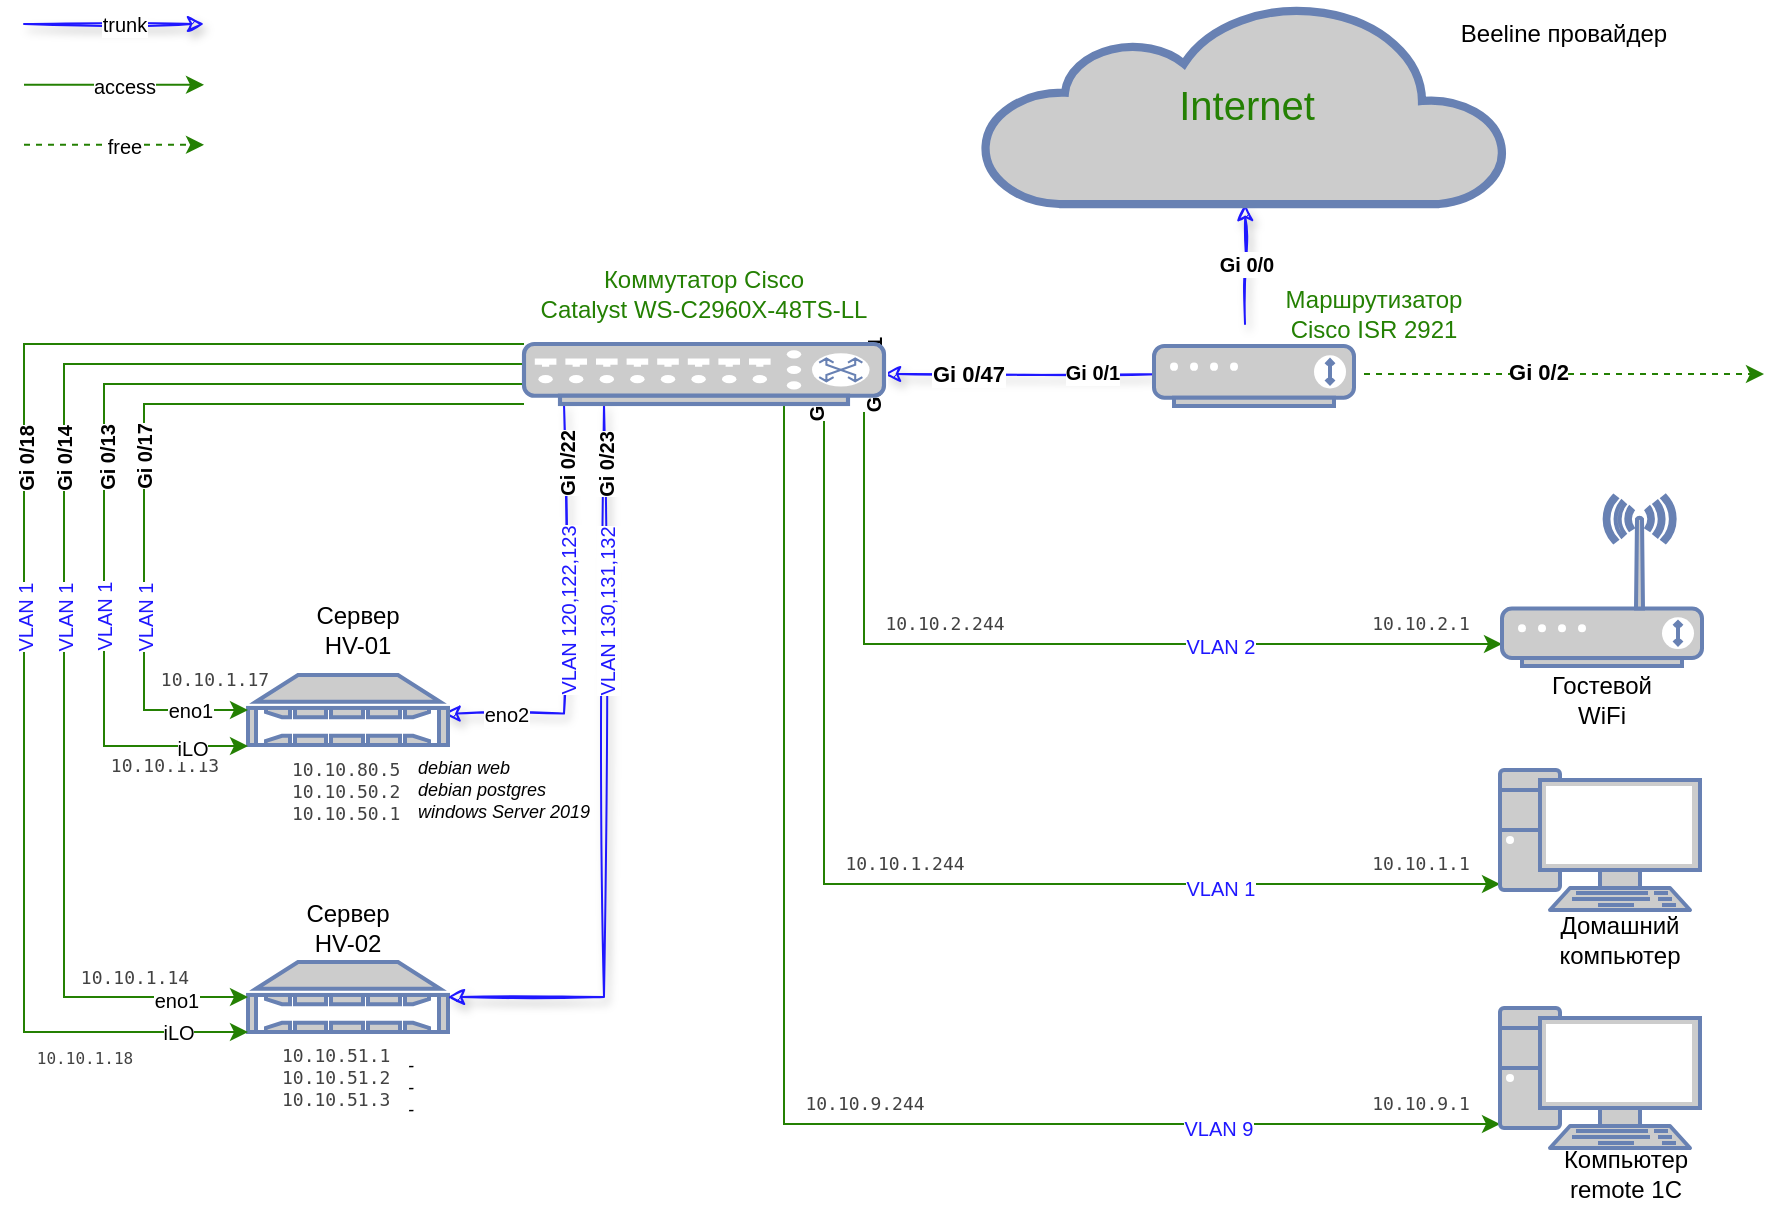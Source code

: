 <mxfile version="15.9.6" type="github">
  <diagram id="gq0o6sC7ZTq9t6Uskoy_" name="Page-1">
    <mxGraphModel dx="1372" dy="1622" grid="1" gridSize="10" guides="1" tooltips="1" connect="1" arrows="1" fold="1" page="1" pageScale="1" pageWidth="1169" pageHeight="827" math="0" shadow="0">
      <root>
        <mxCell id="0" />
        <mxCell id="1" parent="0" />
        <mxCell id="Fs0EK0N3hpx1ZLhl30mS-85" style="edgeStyle=orthogonalEdgeStyle;rounded=0;sketch=1;orthogonalLoop=1;jettySize=auto;html=1;entryX=0.5;entryY=1;entryDx=0;entryDy=0;entryPerimeter=0;shadow=1;fontSize=8;strokeColor=#1F17FF;" parent="1" target="Fs0EK0N3hpx1ZLhl30mS-2" edge="1">
          <mxGeometry relative="1" as="geometry">
            <mxPoint x="693.5" y="-650" as="sourcePoint" />
          </mxGeometry>
        </mxCell>
        <mxCell id="Fs0EK0N3hpx1ZLhl30mS-90" style="edgeStyle=orthogonalEdgeStyle;rounded=0;sketch=1;orthogonalLoop=1;jettySize=auto;html=1;shadow=1;fontSize=9;strokeColor=#1F17FF;" parent="1" edge="1">
          <mxGeometry relative="1" as="geometry">
            <mxPoint x="513" y="-625" as="targetPoint" />
            <Array as="points">
              <mxPoint x="513" y="-625" />
            </Array>
            <mxPoint x="653" y="-625" as="sourcePoint" />
          </mxGeometry>
        </mxCell>
        <mxCell id="Ksyjp-mYdHW2e5LQSYx_-4" value="Gi 0/47" style="edgeLabel;html=1;align=center;verticalAlign=middle;resizable=0;points=[];fontStyle=1" parent="Fs0EK0N3hpx1ZLhl30mS-90" vertex="1" connectable="0">
          <mxGeometry x="0.678" y="3" relative="1" as="geometry">
            <mxPoint x="19" y="-3" as="offset" />
          </mxGeometry>
        </mxCell>
        <mxCell id="Ksyjp-mYdHW2e5LQSYx_-3" style="edgeStyle=orthogonalEdgeStyle;rounded=0;orthogonalLoop=1;jettySize=auto;html=1;dashed=1;strokeColor=#248003;" parent="1" edge="1">
          <mxGeometry relative="1" as="geometry">
            <mxPoint x="953" y="-625" as="targetPoint" />
            <mxPoint x="753" y="-625" as="sourcePoint" />
          </mxGeometry>
        </mxCell>
        <mxCell id="Ksyjp-mYdHW2e5LQSYx_-5" value="Gi 0/2" style="edgeLabel;html=1;align=center;verticalAlign=middle;resizable=0;points=[];fontStyle=1" parent="Ksyjp-mYdHW2e5LQSYx_-3" vertex="1" connectable="0">
          <mxGeometry x="-0.825" y="-2" relative="1" as="geometry">
            <mxPoint x="69" y="-3" as="offset" />
          </mxGeometry>
        </mxCell>
        <mxCell id="Fs0EK0N3hpx1ZLhl30mS-2" value="&lt;font style=&quot;font-size: 20px&quot; color=&quot;#248003&quot;&gt;Internet&lt;/font&gt;" style="html=1;outlineConnect=0;fillColor=#CCCCCC;strokeColor=#6881B3;gradientColor=none;gradientDirection=north;strokeWidth=2;shape=mxgraph.networks.cloud;fontColor=#ffffff;" parent="1" vertex="1">
          <mxGeometry x="563" y="-810" width="261" height="100" as="geometry" />
        </mxCell>
        <mxCell id="Fs0EK0N3hpx1ZLhl30mS-16" style="edgeStyle=orthogonalEdgeStyle;rounded=0;orthogonalLoop=1;jettySize=auto;html=1;strokeColor=#248003;" parent="1" source="Ksyjp-mYdHW2e5LQSYx_-2" target="Fs0EK0N3hpx1ZLhl30mS-12" edge="1">
          <mxGeometry relative="1" as="geometry">
            <mxPoint x="758" y="-460" as="targetPoint" />
            <Array as="points">
              <mxPoint x="503" y="-490" />
            </Array>
            <mxPoint x="793" y="-570" as="sourcePoint" />
          </mxGeometry>
        </mxCell>
        <mxCell id="Fs0EK0N3hpx1ZLhl30mS-45" value="&lt;font style=&quot;font-size: 10px&quot;&gt;Gi 0/0&lt;/font&gt;" style="edgeLabel;html=1;align=center;verticalAlign=middle;resizable=0;points=[];fontStyle=1;horizontal=0;" parent="Fs0EK0N3hpx1ZLhl30mS-16" vertex="1" connectable="0">
          <mxGeometry x="-0.143" y="-2" relative="1" as="geometry">
            <mxPoint x="-64" y="-131" as="offset" />
          </mxGeometry>
        </mxCell>
        <mxCell id="Ksyjp-mYdHW2e5LQSYx_-37" value="VLAN 2" style="edgeLabel;html=1;align=center;verticalAlign=middle;resizable=0;points=[];fontSize=10;fontColor=#1F17FF;" parent="Fs0EK0N3hpx1ZLhl30mS-16" vertex="1" connectable="0">
          <mxGeometry x="0.318" y="-1" relative="1" as="geometry">
            <mxPoint x="8" as="offset" />
          </mxGeometry>
        </mxCell>
        <mxCell id="Fs0EK0N3hpx1ZLhl30mS-17" style="edgeStyle=orthogonalEdgeStyle;rounded=0;orthogonalLoop=1;jettySize=auto;html=1;strokeColor=#248003;" parent="1" source="Ksyjp-mYdHW2e5LQSYx_-2" target="Fs0EK0N3hpx1ZLhl30mS-10" edge="1">
          <mxGeometry relative="1" as="geometry">
            <mxPoint x="758" y="-320" as="targetPoint" />
            <Array as="points">
              <mxPoint x="483" y="-370" />
            </Array>
            <mxPoint x="793" y="-550" as="sourcePoint" />
          </mxGeometry>
        </mxCell>
        <mxCell id="Fs0EK0N3hpx1ZLhl30mS-46" value="&lt;font style=&quot;font-size: 10px&quot;&gt;Gi 0/1&lt;/font&gt;" style="edgeLabel;html=1;align=center;verticalAlign=middle;resizable=0;points=[];fontStyle=1;horizontal=0;" parent="Fs0EK0N3hpx1ZLhl30mS-17" vertex="1" connectable="0">
          <mxGeometry x="0.001" y="2" relative="1" as="geometry">
            <mxPoint x="-25" y="-257" as="offset" />
          </mxGeometry>
        </mxCell>
        <mxCell id="Ksyjp-mYdHW2e5LQSYx_-38" value="VLAN 1" style="edgeLabel;html=1;align=center;verticalAlign=middle;resizable=0;points=[];fontSize=10;fontColor=#1F17FF;" parent="Fs0EK0N3hpx1ZLhl30mS-17" vertex="1" connectable="0">
          <mxGeometry x="0.456" y="-2" relative="1" as="geometry">
            <mxPoint x="17" as="offset" />
          </mxGeometry>
        </mxCell>
        <mxCell id="Fs0EK0N3hpx1ZLhl30mS-20" style="edgeStyle=orthogonalEdgeStyle;rounded=0;orthogonalLoop=1;jettySize=auto;html=1;strokeColor=#248003;" parent="1" source="Ksyjp-mYdHW2e5LQSYx_-2" target="Fs0EK0N3hpx1ZLhl30mS-11" edge="1">
          <mxGeometry relative="1" as="geometry">
            <mxPoint x="758" y="-200" as="targetPoint" />
            <Array as="points">
              <mxPoint x="463" y="-250" />
            </Array>
            <mxPoint x="793" y="-530" as="sourcePoint" />
          </mxGeometry>
        </mxCell>
        <mxCell id="Fs0EK0N3hpx1ZLhl30mS-48" value="&lt;font style=&quot;font-size: 10px&quot;&gt;Gi 0/2&lt;/font&gt;" style="edgeLabel;html=1;align=center;verticalAlign=middle;resizable=0;points=[];fontStyle=1;horizontal=0;" parent="Fs0EK0N3hpx1ZLhl30mS-20" vertex="1" connectable="0">
          <mxGeometry x="0.082" y="1" relative="1" as="geometry">
            <mxPoint x="-13" y="-363" as="offset" />
          </mxGeometry>
        </mxCell>
        <mxCell id="Ksyjp-mYdHW2e5LQSYx_-39" value="VLAN 9" style="edgeLabel;html=1;align=center;verticalAlign=middle;resizable=0;points=[];fontSize=10;fontColor=#1F17FF;" parent="Fs0EK0N3hpx1ZLhl30mS-20" vertex="1" connectable="0">
          <mxGeometry x="0.499" y="-2" relative="1" as="geometry">
            <mxPoint x="39" as="offset" />
          </mxGeometry>
        </mxCell>
        <mxCell id="Fs0EK0N3hpx1ZLhl30mS-39" style="edgeStyle=orthogonalEdgeStyle;rounded=0;orthogonalLoop=1;jettySize=auto;html=1;strokeColor=#1F17FF;shadow=1;sketch=1;entryX=0.978;entryY=0.551;entryDx=0;entryDy=0;entryPerimeter=0;" parent="1" source="Ksyjp-mYdHW2e5LQSYx_-2" target="Fs0EK0N3hpx1ZLhl30mS-13" edge="1">
          <mxGeometry relative="1" as="geometry">
            <mxPoint x="273" y="-440" as="targetPoint" />
            <Array as="points">
              <mxPoint x="353" y="-455" />
            </Array>
            <mxPoint x="743" y="-550" as="sourcePoint" />
          </mxGeometry>
        </mxCell>
        <mxCell id="Fs0EK0N3hpx1ZLhl30mS-51" value="&lt;font style=&quot;font-size: 10px&quot;&gt;Gi 0/22&lt;/font&gt;" style="edgeLabel;html=1;align=center;verticalAlign=middle;resizable=0;points=[];fontStyle=1;horizontal=0;" parent="Fs0EK0N3hpx1ZLhl30mS-39" vertex="1" connectable="0">
          <mxGeometry x="-0.375" y="2" relative="1" as="geometry">
            <mxPoint x="-1" y="-37" as="offset" />
          </mxGeometry>
        </mxCell>
        <mxCell id="Ksyjp-mYdHW2e5LQSYx_-18" value="eno2" style="edgeLabel;html=1;align=center;verticalAlign=middle;resizable=0;points=[];fontSize=10;" parent="Fs0EK0N3hpx1ZLhl30mS-39" vertex="1" connectable="0">
          <mxGeometry x="0.716" y="1" relative="1" as="geometry">
            <mxPoint y="-1" as="offset" />
          </mxGeometry>
        </mxCell>
        <mxCell id="Ksyjp-mYdHW2e5LQSYx_-40" value="VLAN 120,122,123" style="edgeLabel;html=1;align=center;verticalAlign=middle;resizable=0;points=[];fontSize=10;fontColor=#1F17FF;horizontal=0;" parent="Fs0EK0N3hpx1ZLhl30mS-39" vertex="1" connectable="0">
          <mxGeometry x="0.138" y="2" relative="1" as="geometry">
            <mxPoint y="-19" as="offset" />
          </mxGeometry>
        </mxCell>
        <mxCell id="Fs0EK0N3hpx1ZLhl30mS-6" value="&lt;div&gt;Маршрутизатор&lt;/div&gt;&lt;div&gt;Cisco ISR 2921&lt;br&gt;&lt;/div&gt;" style="text;html=1;strokeColor=none;fillColor=none;align=center;verticalAlign=middle;whiteSpace=wrap;rounded=0;fontColor=#248003;" parent="1" vertex="1">
          <mxGeometry x="698" y="-670" width="120" height="30" as="geometry" />
        </mxCell>
        <mxCell id="Fs0EK0N3hpx1ZLhl30mS-7" value="Beeline провайдер" style="text;html=1;strokeColor=none;fillColor=none;align=center;verticalAlign=middle;whiteSpace=wrap;rounded=0;" parent="1" vertex="1">
          <mxGeometry x="793" y="-810" width="120" height="30" as="geometry" />
        </mxCell>
        <mxCell id="Fs0EK0N3hpx1ZLhl30mS-10" value="" style="fontColor=#0066CC;verticalAlign=top;verticalLabelPosition=bottom;labelPosition=center;align=center;html=1;outlineConnect=0;fillColor=#CCCCCC;strokeColor=#6881B3;gradientColor=none;gradientDirection=north;strokeWidth=2;shape=mxgraph.networks.pc;" parent="1" vertex="1">
          <mxGeometry x="821" y="-427" width="100" height="70" as="geometry" />
        </mxCell>
        <mxCell id="Fs0EK0N3hpx1ZLhl30mS-11" value="" style="fontColor=#0066CC;verticalAlign=top;verticalLabelPosition=bottom;labelPosition=center;align=center;html=1;outlineConnect=0;fillColor=#CCCCCC;strokeColor=#6881B3;gradientColor=none;gradientDirection=north;strokeWidth=2;shape=mxgraph.networks.pc;" parent="1" vertex="1">
          <mxGeometry x="821" y="-308" width="100" height="70" as="geometry" />
        </mxCell>
        <mxCell id="Fs0EK0N3hpx1ZLhl30mS-12" value="" style="fontColor=#0066CC;verticalAlign=top;verticalLabelPosition=bottom;labelPosition=center;align=center;html=1;outlineConnect=0;fillColor=#CCCCCC;strokeColor=#6881B3;gradientColor=none;gradientDirection=north;strokeWidth=2;shape=mxgraph.networks.wireless_modem;" parent="1" vertex="1">
          <mxGeometry x="822" y="-564" width="100" height="85" as="geometry" />
        </mxCell>
        <mxCell id="Fs0EK0N3hpx1ZLhl30mS-13" value="" style="fontColor=#0066CC;verticalAlign=top;verticalLabelPosition=bottom;labelPosition=center;align=center;html=1;outlineConnect=0;fillColor=#CCCCCC;strokeColor=#6881B3;gradientColor=none;gradientDirection=north;strokeWidth=2;shape=mxgraph.networks.nas_filer;" parent="1" vertex="1">
          <mxGeometry x="195" y="-474.5" width="100" height="35" as="geometry" />
        </mxCell>
        <mxCell id="Fs0EK0N3hpx1ZLhl30mS-14" value="" style="fontColor=#0066CC;verticalAlign=top;verticalLabelPosition=bottom;labelPosition=center;align=center;html=1;outlineConnect=0;fillColor=#CCCCCC;strokeColor=#6881B3;gradientColor=none;gradientDirection=north;strokeWidth=2;shape=mxgraph.networks.nas_filer;" parent="1" vertex="1">
          <mxGeometry x="195" y="-331" width="100" height="35" as="geometry" />
        </mxCell>
        <mxCell id="Fs0EK0N3hpx1ZLhl30mS-26" value="Домашний компьютер" style="text;html=1;strokeColor=none;fillColor=none;align=center;verticalAlign=middle;whiteSpace=wrap;rounded=0;" parent="1" vertex="1">
          <mxGeometry x="821" y="-357" width="120" height="30" as="geometry" />
        </mxCell>
        <mxCell id="Fs0EK0N3hpx1ZLhl30mS-27" value="&lt;div&gt;Компьютер&lt;/div&gt;&lt;div&gt;remote 1C&lt;/div&gt;" style="text;html=1;strokeColor=none;fillColor=none;align=center;verticalAlign=middle;whiteSpace=wrap;rounded=0;" parent="1" vertex="1">
          <mxGeometry x="824" y="-240" width="120" height="30" as="geometry" />
        </mxCell>
        <mxCell id="Fs0EK0N3hpx1ZLhl30mS-28" value="&lt;div&gt;Гостевой&lt;/div&gt;&lt;div&gt;WiFi&lt;br&gt;&lt;/div&gt;" style="text;html=1;strokeColor=none;fillColor=none;align=center;verticalAlign=middle;whiteSpace=wrap;rounded=0;" parent="1" vertex="1">
          <mxGeometry x="812" y="-477.5" width="120" height="30" as="geometry" />
        </mxCell>
        <mxCell id="Fs0EK0N3hpx1ZLhl30mS-58" value="&lt;font style=&quot;font-size: 9px;&quot;&gt;&lt;span style=&quot;font-family: &amp;quot;source code pro&amp;quot;, monospace; color: rgb(66, 66, 66); background-color: transparent; font-weight: 400; font-style: normal; font-variant: normal; text-decoration: none; vertical-align: baseline; font-size: 9px;&quot; id=&quot;docs-internal-guid-bd31c3f7-7fff-add3-67a0-b06b6ec8103c&quot;&gt;10.10.2.244&lt;/span&gt;&lt;/font&gt;" style="text;html=1;align=center;verticalAlign=middle;resizable=0;points=[];autosize=1;strokeColor=none;fillColor=none;fontSize=9;" parent="1" vertex="1">
          <mxGeometry x="503" y="-510" width="80" height="20" as="geometry" />
        </mxCell>
        <mxCell id="Fs0EK0N3hpx1ZLhl30mS-59" value="&lt;div style=&quot;font-size: 9px&quot;&gt;&lt;font style=&quot;font-size: 9px&quot;&gt;&lt;span style=&quot;font-family: &amp;#34;source code pro&amp;#34; , monospace ; color: rgb(66 , 66 , 66) ; background-color: transparent ; font-weight: 400 ; font-style: normal ; font-variant: normal ; text-decoration: none ; vertical-align: baseline ; font-size: 9px&quot; id=&quot;docs-internal-guid-bd31c3f7-7fff-add3-67a0-b06b6ec8103c&quot;&gt;&lt;/span&gt;&lt;span style=&quot;font-family: &amp;#34;source code pro&amp;#34; , monospace ; color: rgb(66 , 66 , 66) ; background-color: transparent ; font-weight: 400 ; font-style: normal ; font-variant: normal ; text-decoration: none ; vertical-align: baseline ; font-size: 9px&quot; id=&quot;docs-internal-guid-bd31c3f7-7fff-add3-67a0-b06b6ec8103c&quot;&gt;10.10.1.244&lt;/span&gt;&lt;/font&gt;&lt;/div&gt;" style="text;html=1;align=center;verticalAlign=middle;resizable=0;points=[];autosize=1;strokeColor=none;fillColor=none;fontSize=9;" parent="1" vertex="1">
          <mxGeometry x="483" y="-390" width="80" height="20" as="geometry" />
        </mxCell>
        <mxCell id="Fs0EK0N3hpx1ZLhl30mS-60" value="&lt;div style=&quot;font-size: 9px;&quot;&gt;&lt;font style=&quot;font-size: 9px;&quot;&gt;&lt;span style=&quot;font-family: &amp;quot;source code pro&amp;quot;, monospace; color: rgb(66, 66, 66); background-color: transparent; font-weight: 400; font-style: normal; font-variant: normal; text-decoration: none; vertical-align: baseline; font-size: 9px;&quot; id=&quot;docs-internal-guid-bd31c3f7-7fff-add3-67a0-b06b6ec8103c&quot;&gt;&lt;/span&gt;&lt;span style=&quot;font-family: &amp;quot;source code pro&amp;quot;, monospace; color: rgb(66, 66, 66); background-color: transparent; font-weight: 400; font-style: normal; font-variant: normal; text-decoration: none; vertical-align: baseline; font-size: 9px;&quot; id=&quot;docs-internal-guid-bd31c3f7-7fff-add3-67a0-b06b6ec8103c&quot;&gt;10.10.9.244&lt;/span&gt;&lt;/font&gt;&lt;/div&gt;" style="text;html=1;align=center;verticalAlign=middle;resizable=0;points=[];autosize=1;strokeColor=none;fillColor=none;fontSize=9;" parent="1" vertex="1">
          <mxGeometry x="463" y="-270" width="80" height="20" as="geometry" />
        </mxCell>
        <mxCell id="Fs0EK0N3hpx1ZLhl30mS-65" value="&lt;div style=&quot;font-size: 9px&quot;&gt;&lt;font style=&quot;font-size: 9px&quot;&gt;&lt;span style=&quot;font-family: &amp;#34;source code pro&amp;#34; , monospace ; color: rgb(66 , 66 , 66) ; background-color: transparent ; font-weight: 400 ; font-style: normal ; font-variant: normal ; text-decoration: none ; vertical-align: baseline ; font-size: 9px&quot; id=&quot;docs-internal-guid-bd31c3f7-7fff-add3-67a0-b06b6ec8103c&quot;&gt;&lt;/span&gt;&lt;span style=&quot;font-family: &amp;#34;source code pro&amp;#34; , monospace ; color: rgb(66 , 66 , 66) ; background-color: transparent ; font-weight: 400 ; font-style: normal ; font-variant: normal ; text-decoration: none ; vertical-align: baseline ; font-size: 9px&quot; id=&quot;docs-internal-guid-bd31c3f7-7fff-add3-67a0-b06b6ec8103c&quot;&gt;10.10.1.1&lt;/span&gt;&lt;/font&gt;&lt;/div&gt;" style="text;html=1;align=center;verticalAlign=middle;resizable=0;points=[];autosize=1;strokeColor=none;fillColor=none;fontSize=9;" parent="1" vertex="1">
          <mxGeometry x="751" y="-390" width="60" height="20" as="geometry" />
        </mxCell>
        <mxCell id="Fs0EK0N3hpx1ZLhl30mS-66" value="&lt;div style=&quot;font-size: 9px;&quot;&gt;&lt;font style=&quot;font-size: 9px;&quot;&gt;&lt;span style=&quot;font-family: &amp;quot;source code pro&amp;quot;, monospace; color: rgb(66, 66, 66); background-color: transparent; font-weight: 400; font-style: normal; font-variant: normal; text-decoration: none; vertical-align: baseline; font-size: 9px;&quot; id=&quot;docs-internal-guid-bd31c3f7-7fff-add3-67a0-b06b6ec8103c&quot;&gt;&lt;/span&gt;&lt;span style=&quot;font-family: &amp;quot;source code pro&amp;quot;, monospace; color: rgb(66, 66, 66); background-color: transparent; font-weight: 400; font-style: normal; font-variant: normal; text-decoration: none; vertical-align: baseline; font-size: 9px;&quot; id=&quot;docs-internal-guid-bd31c3f7-7fff-add3-67a0-b06b6ec8103c&quot;&gt;10.10.2.1&lt;/span&gt;&lt;/font&gt;&lt;/div&gt;" style="text;html=1;align=center;verticalAlign=middle;resizable=0;points=[];autosize=1;strokeColor=none;fillColor=none;fontSize=9;" parent="1" vertex="1">
          <mxGeometry x="751" y="-510" width="60" height="20" as="geometry" />
        </mxCell>
        <mxCell id="Fs0EK0N3hpx1ZLhl30mS-67" value="&lt;div style=&quot;font-size: 9px;&quot;&gt;&lt;font style=&quot;font-size: 9px;&quot;&gt;&lt;span style=&quot;font-family: &amp;quot;source code pro&amp;quot;, monospace; color: rgb(66, 66, 66); background-color: transparent; font-weight: 400; font-style: normal; font-variant: normal; text-decoration: none; vertical-align: baseline; font-size: 9px;&quot; id=&quot;docs-internal-guid-bd31c3f7-7fff-add3-67a0-b06b6ec8103c&quot;&gt;&lt;/span&gt;&lt;span style=&quot;font-family: &amp;quot;source code pro&amp;quot;, monospace; color: rgb(66, 66, 66); background-color: transparent; font-weight: 400; font-style: normal; font-variant: normal; text-decoration: none; vertical-align: baseline; font-size: 9px;&quot; id=&quot;docs-internal-guid-bd31c3f7-7fff-add3-67a0-b06b6ec8103c&quot;&gt;10.10.9.1&lt;/span&gt;&lt;/font&gt;&lt;/div&gt;" style="text;html=1;align=center;verticalAlign=middle;resizable=0;points=[];autosize=1;strokeColor=none;fillColor=none;fontSize=9;" parent="1" vertex="1">
          <mxGeometry x="751" y="-270" width="60" height="20" as="geometry" />
        </mxCell>
        <mxCell id="Fs0EK0N3hpx1ZLhl30mS-68" value="&lt;div style=&quot;font-size: 9px&quot; align=&quot;left&quot;&gt;&lt;span style=&quot;font-family: &amp;#34;source code pro&amp;#34; , monospace ; color: rgb(66 , 66 , 66) ; background-color: transparent ; font-weight: 400 ; font-style: normal ; font-variant: normal ; text-decoration: none ; vertical-align: baseline ; font-size: 9px&quot; id=&quot;docs-internal-guid-bd31c3f7-7fff-add3-67a0-b06b6ec8103c&quot;&gt;10.10.51.1&lt;/span&gt;&lt;br style=&quot;font-size: 9px&quot;&gt;&lt;span style=&quot;font-family: &amp;#34;source code pro&amp;#34; , monospace ; color: rgb(66 , 66 , 66) ; background-color: transparent ; font-weight: 400 ; font-style: normal ; font-variant: normal ; text-decoration: none ; vertical-align: baseline ; font-size: 9px&quot; id=&quot;docs-internal-guid-bd31c3f7-7fff-add3-67a0-b06b6ec8103c&quot;&gt;&lt;/span&gt;&lt;div style=&quot;font-size: 9px&quot;&gt;&lt;div style=&quot;font-size: 9px&quot;&gt;&lt;span style=&quot;font-family: &amp;#34;source code pro&amp;#34; , monospace ; color: rgb(66 , 66 , 66) ; background-color: transparent ; font-weight: 400 ; font-style: normal ; font-variant: normal ; text-decoration: none ; vertical-align: baseline ; font-size: 9px&quot; id=&quot;docs-internal-guid-bd31c3f7-7fff-add3-67a0-b06b6ec8103c&quot;&gt;10.10.51.2&lt;/span&gt;&lt;span style=&quot;font-family: &amp;#34;source code pro&amp;#34; , monospace ; color: rgb(66 , 66 , 66) ; background-color: transparent ; font-weight: 400 ; font-style: normal ; font-variant: normal ; text-decoration: none ; vertical-align: baseline ; font-size: 9px&quot; id=&quot;docs-internal-guid-bd31c3f7-7fff-add3-67a0-b06b6ec8103c&quot;&gt;&lt;/span&gt;&lt;br style=&quot;font-size: 9px&quot;&gt;&lt;div style=&quot;font-size: 9px&quot;&gt;&lt;span style=&quot;font-family: &amp;#34;source code pro&amp;#34; , monospace ; color: rgb(66 , 66 , 66) ; background-color: transparent ; font-weight: 400 ; font-style: normal ; font-variant: normal ; text-decoration: none ; vertical-align: baseline ; font-size: 9px&quot; id=&quot;docs-internal-guid-bd31c3f7-7fff-add3-67a0-b06b6ec8103c&quot;&gt;10.10.51.3&lt;/span&gt;&lt;span style=&quot;font-family: &amp;#34;source code pro&amp;#34; , monospace ; color: rgb(66 , 66 , 66) ; background-color: transparent ; font-weight: 400 ; font-style: normal ; font-variant: normal ; text-decoration: none ; vertical-align: baseline ; font-size: 9px&quot; id=&quot;docs-internal-guid-bd31c3f7-7fff-add3-67a0-b06b6ec8103c&quot;&gt;&lt;/span&gt;&lt;/div&gt;&lt;/div&gt;&lt;span style=&quot;font-family: &amp;#34;source code pro&amp;#34; , monospace ; color: rgb(66 , 66 , 66) ; background-color: transparent ; font-weight: 400 ; font-style: normal ; font-variant: normal ; text-decoration: none ; vertical-align: baseline ; font-size: 9px&quot; id=&quot;docs-internal-guid-bd31c3f7-7fff-add3-67a0-b06b6ec8103c&quot;&gt;&lt;/span&gt;&lt;span style=&quot;font-family: &amp;#34;source code pro&amp;#34; , monospace ; color: rgb(66 , 66 , 66) ; background-color: transparent ; font-weight: 400 ; font-style: normal ; font-variant: normal ; text-decoration: none ; vertical-align: baseline ; font-size: 9px&quot; id=&quot;docs-internal-guid-bd31c3f7-7fff-add3-67a0-b06b6ec8103c&quot;&gt;&lt;/span&gt;&lt;/div&gt;&lt;/div&gt;" style="text;html=1;align=left;verticalAlign=middle;resizable=0;points=[];autosize=1;strokeColor=none;fillColor=none;fontSize=9;" parent="1" vertex="1">
          <mxGeometry x="210" y="-293" width="70" height="40" as="geometry" />
        </mxCell>
        <mxCell id="Fs0EK0N3hpx1ZLhl30mS-69" value="&lt;div style=&quot;font-size: 9px&quot; align=&quot;left&quot;&gt;&lt;div style=&quot;font-size: 9px&quot;&gt;&lt;span style=&quot;font-family: &amp;#34;source code pro&amp;#34; , monospace ; color: rgb(66 , 66 , 66) ; background-color: transparent ; font-weight: 400 ; font-style: normal ; font-variant: normal ; text-decoration: none ; vertical-align: baseline ; font-size: 9px&quot; id=&quot;docs-internal-guid-bd31c3f7-7fff-add3-67a0-b06b6ec8103c&quot;&gt;10.10.80.5&lt;/span&gt;&lt;span style=&quot;font-family: &amp;#34;source code pro&amp;#34; , monospace ; color: rgb(66 , 66 , 66) ; background-color: transparent ; font-weight: 400 ; font-style: normal ; font-variant: normal ; text-decoration: none ; vertical-align: baseline ; font-size: 9px&quot; id=&quot;docs-internal-guid-bd31c3f7-7fff-add3-67a0-b06b6ec8103c&quot;&gt;&lt;/span&gt;&lt;br style=&quot;font-size: 9px&quot;&gt;&lt;/div&gt;&lt;div style=&quot;font-size: 9px&quot;&gt;&lt;span style=&quot;font-family: &amp;#34;source code pro&amp;#34; , monospace ; color: rgb(66 , 66 , 66) ; background-color: transparent ; font-weight: 400 ; font-style: normal ; font-variant: normal ; text-decoration: none ; vertical-align: baseline ; font-size: 9px&quot; id=&quot;docs-internal-guid-bd31c3f7-7fff-add3-67a0-b06b6ec8103c&quot;&gt;10.10.50.2&lt;/span&gt;&lt;span style=&quot;font-family: &amp;#34;source code pro&amp;#34; , monospace ; color: rgb(66 , 66 , 66) ; background-color: transparent ; font-weight: 400 ; font-style: normal ; font-variant: normal ; text-decoration: none ; vertical-align: baseline ; font-size: 9px&quot; id=&quot;docs-internal-guid-bd31c3f7-7fff-add3-67a0-b06b6ec8103c&quot;&gt;&lt;/span&gt;&lt;span style=&quot;font-family: &amp;#34;source code pro&amp;#34; , monospace ; color: rgb(66 , 66 , 66) ; background-color: transparent ; font-weight: 400 ; font-style: normal ; font-variant: normal ; text-decoration: none ; vertical-align: baseline ; font-size: 9px&quot; id=&quot;docs-internal-guid-bd31c3f7-7fff-add3-67a0-b06b6ec8103c&quot;&gt;&lt;/span&gt;&lt;br style=&quot;font-size: 9px&quot;&gt;&lt;/div&gt;&lt;div style=&quot;font-size: 9px&quot;&gt;&lt;span style=&quot;font-family: &amp;#34;source code pro&amp;#34; , monospace ; color: rgb(66 , 66 , 66) ; background-color: transparent ; font-weight: 400 ; font-style: normal ; font-variant: normal ; text-decoration: none ; vertical-align: baseline ; font-size: 9px&quot; id=&quot;docs-internal-guid-bd31c3f7-7fff-add3-67a0-b06b6ec8103c&quot;&gt;10.10.50.1&lt;/span&gt;&lt;span style=&quot;font-family: &amp;#34;source code pro&amp;#34; , monospace ; color: rgb(66 , 66 , 66) ; background-color: transparent ; font-weight: 400 ; font-style: normal ; font-variant: normal ; text-decoration: none ; vertical-align: baseline ; font-size: 9px&quot; id=&quot;docs-internal-guid-bd31c3f7-7fff-add3-67a0-b06b6ec8103c&quot;&gt;&lt;/span&gt;&lt;span style=&quot;font-family: &amp;#34;source code pro&amp;#34; , monospace ; color: rgb(66 , 66 , 66) ; background-color: transparent ; font-weight: 400 ; font-style: normal ; font-variant: normal ; text-decoration: none ; vertical-align: baseline ; font-size: 9px&quot; id=&quot;docs-internal-guid-bd31c3f7-7fff-add3-67a0-b06b6ec8103c&quot;&gt;&lt;/span&gt;&lt;br style=&quot;font-size: 9px&quot;&gt;&lt;/div&gt;&lt;/div&gt;" style="text;html=1;align=left;verticalAlign=middle;resizable=0;points=[];autosize=1;strokeColor=none;fillColor=none;fontSize=9;" parent="1" vertex="1">
          <mxGeometry x="215" y="-436" width="70" height="40" as="geometry" />
        </mxCell>
        <mxCell id="Fs0EK0N3hpx1ZLhl30mS-70" value="&lt;div style=&quot;font-size: 9px&quot;&gt;&lt;span style=&quot;font-family: &amp;#34;source code pro&amp;#34; , monospace ; color: rgb(66 , 66 , 66) ; background-color: transparent ; font-weight: 400 ; font-style: normal ; font-variant: normal ; text-decoration: none ; vertical-align: baseline ; font-size: 9px&quot; id=&quot;docs-internal-guid-bd31c3f7-7fff-add3-67a0-b06b6ec8103c&quot;&gt;10.10.1.13&lt;/span&gt;&lt;span style=&quot;font-family: &amp;#34;source code pro&amp;#34; , monospace ; color: rgb(66 , 66 , 66) ; background-color: transparent ; font-weight: 400 ; font-style: normal ; font-variant: normal ; text-decoration: none ; vertical-align: baseline ; font-size: 9px&quot; id=&quot;docs-internal-guid-bd31c3f7-7fff-add3-67a0-b06b6ec8103c&quot;&gt;&lt;/span&gt;&lt;span style=&quot;font-family: &amp;#34;source code pro&amp;#34; , monospace ; color: rgb(66 , 66 , 66) ; background-color: transparent ; font-weight: 400 ; font-style: normal ; font-variant: normal ; text-decoration: none ; vertical-align: baseline ; font-size: 9px&quot; id=&quot;docs-internal-guid-bd31c3f7-7fff-add3-67a0-b06b6ec8103c&quot;&gt;&lt;/span&gt;&lt;/div&gt;" style="text;html=1;align=center;verticalAlign=middle;resizable=0;points=[];autosize=1;strokeColor=none;fillColor=none;fontSize=9;" parent="1" vertex="1">
          <mxGeometry x="118" y="-439.5" width="70" height="20" as="geometry" />
        </mxCell>
        <mxCell id="Fs0EK0N3hpx1ZLhl30mS-71" value="&lt;div style=&quot;font-size: 8px&quot;&gt;&lt;span style=&quot;font-family: &amp;#34;source code pro&amp;#34; , monospace ; color: rgb(66 , 66 , 66) ; background-color: transparent ; font-weight: 400 ; font-style: normal ; font-variant: normal ; text-decoration: none ; vertical-align: baseline&quot; id=&quot;docs-internal-guid-bd31c3f7-7fff-add3-67a0-b06b6ec8103c&quot;&gt;10.10.1.18&lt;/span&gt;&lt;/div&gt;" style="text;html=1;align=center;verticalAlign=middle;resizable=0;points=[];autosize=1;strokeColor=none;fillColor=none;fontSize=10;" parent="1" vertex="1">
          <mxGeometry x="83" y="-293" width="60" height="20" as="geometry" />
        </mxCell>
        <mxCell id="Fs0EK0N3hpx1ZLhl30mS-72" value="" style="endArrow=classic;html=1;rounded=0;shadow=1;sketch=1;fontSize=10;strokeColor=#1F17FF;" parent="1" edge="1">
          <mxGeometry width="50" height="50" relative="1" as="geometry">
            <mxPoint x="83" y="-800" as="sourcePoint" />
            <mxPoint x="173" y="-800" as="targetPoint" />
          </mxGeometry>
        </mxCell>
        <mxCell id="Fs0EK0N3hpx1ZLhl30mS-73" value="trunk" style="edgeLabel;html=1;align=center;verticalAlign=middle;resizable=0;points=[];fontSize=10;" parent="Fs0EK0N3hpx1ZLhl30mS-72" vertex="1" connectable="0">
          <mxGeometry x="0.343" y="1" relative="1" as="geometry">
            <mxPoint x="-11" y="1" as="offset" />
          </mxGeometry>
        </mxCell>
        <mxCell id="Fs0EK0N3hpx1ZLhl30mS-74" value="" style="endArrow=classic;html=1;rounded=0;shadow=0;sketch=0;fontSize=10;strokeColor=#248003;" parent="1" edge="1">
          <mxGeometry width="50" height="50" relative="1" as="geometry">
            <mxPoint x="83" y="-769.58" as="sourcePoint" />
            <mxPoint x="173" y="-769.58" as="targetPoint" />
          </mxGeometry>
        </mxCell>
        <mxCell id="Fs0EK0N3hpx1ZLhl30mS-75" value="access" style="edgeLabel;html=1;align=center;verticalAlign=middle;resizable=0;points=[];fontSize=10;" parent="Fs0EK0N3hpx1ZLhl30mS-74" vertex="1" connectable="0">
          <mxGeometry x="0.343" y="1" relative="1" as="geometry">
            <mxPoint x="-11" y="1" as="offset" />
          </mxGeometry>
        </mxCell>
        <mxCell id="Fs0EK0N3hpx1ZLhl30mS-78" value="" style="endArrow=classic;html=1;rounded=0;shadow=0;sketch=0;fontSize=10;strokeColor=#248003;dashed=1;" parent="1" edge="1">
          <mxGeometry width="50" height="50" relative="1" as="geometry">
            <mxPoint x="83" y="-739.58" as="sourcePoint" />
            <mxPoint x="173" y="-739.58" as="targetPoint" />
            <Array as="points">
              <mxPoint x="163" y="-739.58" />
            </Array>
          </mxGeometry>
        </mxCell>
        <mxCell id="Fs0EK0N3hpx1ZLhl30mS-79" value="free" style="edgeLabel;html=1;align=center;verticalAlign=middle;resizable=0;points=[];fontSize=10;" parent="Fs0EK0N3hpx1ZLhl30mS-78" vertex="1" connectable="0">
          <mxGeometry x="0.343" y="1" relative="1" as="geometry">
            <mxPoint x="-11" y="1" as="offset" />
          </mxGeometry>
        </mxCell>
        <mxCell id="Fs0EK0N3hpx1ZLhl30mS-81" value="&lt;div&gt;Сервер&lt;br&gt;&lt;/div&gt;&lt;div&gt;HV-01&lt;br&gt;&lt;/div&gt;" style="text;html=1;strokeColor=none;fillColor=none;align=center;verticalAlign=middle;whiteSpace=wrap;rounded=0;" parent="1" vertex="1">
          <mxGeometry x="215" y="-512.5" width="70" height="30" as="geometry" />
        </mxCell>
        <mxCell id="Fs0EK0N3hpx1ZLhl30mS-82" value="&lt;div&gt;Сервер&lt;br&gt;&lt;/div&gt;&lt;div&gt;HV-02&lt;br&gt;&lt;/div&gt;" style="text;html=1;strokeColor=none;fillColor=none;align=center;verticalAlign=middle;whiteSpace=wrap;rounded=0;" parent="1" vertex="1">
          <mxGeometry x="210" y="-363" width="70" height="30" as="geometry" />
        </mxCell>
        <mxCell id="Fs0EK0N3hpx1ZLhl30mS-83" value="&lt;div style=&quot;font-size: 9px&quot; align=&quot;left&quot;&gt;&lt;div style=&quot;font-size: 9px&quot;&gt;&lt;font style=&quot;font-size: 9px&quot;&gt;debian web&lt;/font&gt;&lt;/div&gt;&lt;div style=&quot;font-size: 9px&quot;&gt;&lt;font style=&quot;font-size: 9px&quot;&gt;debian postgres &lt;br style=&quot;font-size: 9px&quot;&gt;&lt;/font&gt;&lt;/div&gt;&lt;div style=&quot;font-size: 9px&quot;&gt;&lt;font style=&quot;font-size: 9px&quot;&gt;windows Server 2019&lt;span style=&quot;font-family: &amp;#34;source code pro&amp;#34; , monospace ; color: rgb(66 , 66 , 66) ; background-color: transparent ; font-weight: 400 ; font-variant: normal ; text-decoration: none ; vertical-align: baseline ; font-size: 9px&quot; id=&quot;docs-internal-guid-bd31c3f7-7fff-add3-67a0-b06b6ec8103c&quot;&gt;&lt;/span&gt;&lt;/font&gt;&lt;/div&gt;&lt;/div&gt;" style="text;html=1;align=left;verticalAlign=middle;resizable=0;points=[];autosize=1;strokeColor=none;fillColor=none;fontSize=9;fontStyle=2" parent="1" vertex="1">
          <mxGeometry x="278" y="-437" width="100" height="40" as="geometry" />
        </mxCell>
        <mxCell id="Fs0EK0N3hpx1ZLhl30mS-84" value="&lt;div style=&quot;font-size: 9px&quot; align=&quot;left&quot;&gt;&lt;div style=&quot;font-size: 9px&quot;&gt;&lt;font style=&quot;font-size: 9px&quot;&gt;-&lt;/font&gt;&lt;/div&gt;&lt;div style=&quot;font-size: 9px&quot;&gt;&lt;font style=&quot;font-size: 9px&quot;&gt;-&lt;br style=&quot;font-size: 9px&quot;&gt;&lt;/font&gt;&lt;/div&gt;&lt;div style=&quot;font-size: 9px&quot;&gt;&lt;font style=&quot;font-size: 9px&quot;&gt;-&lt;span style=&quot;font-family: &amp;#34;source code pro&amp;#34; , monospace ; color: rgb(66 , 66 , 66) ; background-color: transparent ; font-weight: 400 ; font-variant: normal ; text-decoration: none ; vertical-align: baseline ; font-size: 9px&quot; id=&quot;docs-internal-guid-bd31c3f7-7fff-add3-67a0-b06b6ec8103c&quot;&gt;&lt;/span&gt;&lt;/font&gt;&lt;/div&gt;&lt;/div&gt;" style="text;html=1;align=left;verticalAlign=middle;resizable=0;points=[];autosize=1;strokeColor=none;fillColor=none;fontSize=9;fontStyle=2" parent="1" vertex="1">
          <mxGeometry x="273" y="-288" width="20" height="40" as="geometry" />
        </mxCell>
        <mxCell id="Fs0EK0N3hpx1ZLhl30mS-89" value="&lt;font style=&quot;font-size: 10px&quot;&gt;Gi 0/0&lt;/font&gt;" style="edgeLabel;html=1;align=center;verticalAlign=middle;resizable=0;points=[];fontStyle=1" parent="1" vertex="1" connectable="0">
          <mxGeometry x="693.5" y="-680" as="geometry" />
        </mxCell>
        <mxCell id="Fs0EK0N3hpx1ZLhl30mS-92" value="&lt;font style=&quot;font-size: 10px&quot;&gt;Gi 0/1&lt;/font&gt;" style="edgeLabel;html=1;align=center;verticalAlign=middle;resizable=0;points=[];fontStyle=1" parent="1" vertex="1" connectable="0">
          <mxGeometry x="724.0" y="-657" as="geometry">
            <mxPoint x="-107" y="31" as="offset" />
          </mxGeometry>
        </mxCell>
        <mxCell id="Ksyjp-mYdHW2e5LQSYx_-11" style="edgeStyle=orthogonalEdgeStyle;rounded=0;sketch=0;orthogonalLoop=1;jettySize=auto;html=1;shadow=0;strokeColor=#248003;entryX=0;entryY=1;entryDx=0;entryDy=0;entryPerimeter=0;" parent="1" source="Ksyjp-mYdHW2e5LQSYx_-2" target="Fs0EK0N3hpx1ZLhl30mS-13" edge="1">
          <mxGeometry relative="1" as="geometry">
            <mxPoint x="153" y="-440" as="targetPoint" />
            <Array as="points">
              <mxPoint x="123" y="-620" />
              <mxPoint x="123" y="-439" />
              <mxPoint x="195" y="-439" />
            </Array>
          </mxGeometry>
        </mxCell>
        <mxCell id="Ksyjp-mYdHW2e5LQSYx_-14" value="Gi 0/13" style="edgeLabel;html=1;align=center;verticalAlign=middle;resizable=0;points=[];fontSize=10;horizontal=0;fontStyle=1" parent="Ksyjp-mYdHW2e5LQSYx_-11" vertex="1" connectable="0">
          <mxGeometry x="0.359" y="1" relative="1" as="geometry">
            <mxPoint y="-68" as="offset" />
          </mxGeometry>
        </mxCell>
        <mxCell id="Ksyjp-mYdHW2e5LQSYx_-16" value="iLO" style="edgeLabel;html=1;align=center;verticalAlign=middle;resizable=0;points=[];fontSize=10;horizontal=1;" parent="Ksyjp-mYdHW2e5LQSYx_-11" vertex="1" connectable="0">
          <mxGeometry x="0.669" y="-3" relative="1" as="geometry">
            <mxPoint x="47" y="5" as="offset" />
          </mxGeometry>
        </mxCell>
        <mxCell id="Ksyjp-mYdHW2e5LQSYx_-34" value="VLAN 1" style="edgeLabel;html=1;align=center;verticalAlign=middle;resizable=0;points=[];fontSize=10;fontColor=#1F17FF;horizontal=0;" parent="Ksyjp-mYdHW2e5LQSYx_-11" vertex="1" connectable="0">
          <mxGeometry x="0.391" y="-1" relative="1" as="geometry">
            <mxPoint x="1" y="4" as="offset" />
          </mxGeometry>
        </mxCell>
        <mxCell id="Ksyjp-mYdHW2e5LQSYx_-13" style="edgeStyle=orthogonalEdgeStyle;rounded=0;sketch=0;orthogonalLoop=1;jettySize=auto;html=1;shadow=0;strokeColor=#248003;entryX=0;entryY=0.5;entryDx=0;entryDy=0;entryPerimeter=0;" parent="1" source="Ksyjp-mYdHW2e5LQSYx_-2" target="Fs0EK0N3hpx1ZLhl30mS-13" edge="1">
          <mxGeometry relative="1" as="geometry">
            <mxPoint x="173" y="-450" as="targetPoint" />
            <Array as="points">
              <mxPoint x="143" y="-610" />
              <mxPoint x="143" y="-457" />
            </Array>
          </mxGeometry>
        </mxCell>
        <mxCell id="Ksyjp-mYdHW2e5LQSYx_-15" value="Gi 0/17" style="edgeLabel;html=1;align=center;verticalAlign=middle;resizable=0;points=[];fontSize=10;horizontal=0;fontStyle=1" parent="Ksyjp-mYdHW2e5LQSYx_-13" vertex="1" connectable="0">
          <mxGeometry x="0.254" y="-1" relative="1" as="geometry">
            <mxPoint x="1" y="-31" as="offset" />
          </mxGeometry>
        </mxCell>
        <mxCell id="Ksyjp-mYdHW2e5LQSYx_-35" value="VLAN 1" style="edgeLabel;html=1;align=center;verticalAlign=middle;resizable=0;points=[];fontSize=10;fontColor=#1F17FF;horizontal=0;" parent="Ksyjp-mYdHW2e5LQSYx_-13" vertex="1" connectable="0">
          <mxGeometry x="0.524" relative="1" as="geometry">
            <mxPoint y="-4" as="offset" />
          </mxGeometry>
        </mxCell>
        <mxCell id="Ksyjp-mYdHW2e5LQSYx_-36" value="eno1" style="edgeLabel;html=1;align=center;verticalAlign=middle;resizable=0;points=[];fontSize=10;fontColor=#000000;" parent="Ksyjp-mYdHW2e5LQSYx_-13" vertex="1" connectable="0">
          <mxGeometry x="0.796" y="-1" relative="1" as="geometry">
            <mxPoint x="11" y="-1" as="offset" />
          </mxGeometry>
        </mxCell>
        <mxCell id="Ksyjp-mYdHW2e5LQSYx_-19" style="edgeStyle=orthogonalEdgeStyle;rounded=0;sketch=0;orthogonalLoop=1;jettySize=auto;html=1;shadow=0;fontSize=10;strokeColor=#248003;entryX=0;entryY=0.5;entryDx=0;entryDy=0;entryPerimeter=0;" parent="1" source="Ksyjp-mYdHW2e5LQSYx_-2" target="Fs0EK0N3hpx1ZLhl30mS-14" edge="1">
          <mxGeometry relative="1" as="geometry">
            <mxPoint x="133" y="-310" as="targetPoint" />
            <Array as="points">
              <mxPoint x="103" y="-630" />
              <mxPoint x="103" y="-314" />
            </Array>
          </mxGeometry>
        </mxCell>
        <mxCell id="Ksyjp-mYdHW2e5LQSYx_-20" value="Gi 0/14" style="edgeLabel;html=1;align=center;verticalAlign=middle;resizable=0;points=[];fontSize=10;horizontal=0;fontStyle=1" parent="Ksyjp-mYdHW2e5LQSYx_-19" vertex="1" connectable="0">
          <mxGeometry x="-0.149" y="-3" relative="1" as="geometry">
            <mxPoint x="3" y="6" as="offset" />
          </mxGeometry>
        </mxCell>
        <mxCell id="Ksyjp-mYdHW2e5LQSYx_-24" value="eno1" style="edgeLabel;html=1;align=center;verticalAlign=middle;resizable=0;points=[];fontSize=10;" parent="Ksyjp-mYdHW2e5LQSYx_-19" vertex="1" connectable="0">
          <mxGeometry x="0.848" y="-1" relative="1" as="geometry">
            <mxPoint x="12" as="offset" />
          </mxGeometry>
        </mxCell>
        <mxCell id="Ksyjp-mYdHW2e5LQSYx_-33" value="VLAN 1" style="edgeLabel;html=1;align=center;verticalAlign=middle;resizable=0;points=[];fontSize=10;fontColor=#1F17FF;horizontal=0;" parent="Ksyjp-mYdHW2e5LQSYx_-19" vertex="1" connectable="0">
          <mxGeometry x="0.121" y="-1" relative="1" as="geometry">
            <mxPoint x="1" y="-1" as="offset" />
          </mxGeometry>
        </mxCell>
        <mxCell id="Ksyjp-mYdHW2e5LQSYx_-21" style="edgeStyle=orthogonalEdgeStyle;rounded=0;sketch=0;orthogonalLoop=1;jettySize=auto;html=1;shadow=0;fontSize=10;strokeColor=#248003;entryX=0;entryY=1;entryDx=0;entryDy=0;entryPerimeter=0;" parent="1" source="Ksyjp-mYdHW2e5LQSYx_-2" target="Fs0EK0N3hpx1ZLhl30mS-14" edge="1">
          <mxGeometry relative="1" as="geometry">
            <mxPoint x="103" y="-290" as="targetPoint" />
            <Array as="points">
              <mxPoint x="83" y="-640" />
              <mxPoint x="83" y="-296" />
            </Array>
          </mxGeometry>
        </mxCell>
        <mxCell id="Ksyjp-mYdHW2e5LQSYx_-22" value="Gi 0/18" style="edgeLabel;html=1;align=center;verticalAlign=middle;resizable=0;points=[];fontSize=10;horizontal=0;fontStyle=1" parent="Ksyjp-mYdHW2e5LQSYx_-21" vertex="1" connectable="0">
          <mxGeometry x="-0.169" y="-1" relative="1" as="geometry">
            <mxPoint x="2" y="14" as="offset" />
          </mxGeometry>
        </mxCell>
        <mxCell id="Ksyjp-mYdHW2e5LQSYx_-23" value="iLO" style="edgeLabel;html=1;align=center;verticalAlign=middle;resizable=0;points=[];fontSize=10;" parent="Ksyjp-mYdHW2e5LQSYx_-21" vertex="1" connectable="0">
          <mxGeometry x="0.833" y="-2" relative="1" as="geometry">
            <mxPoint x="24" y="-2" as="offset" />
          </mxGeometry>
        </mxCell>
        <mxCell id="Ksyjp-mYdHW2e5LQSYx_-32" value="VLAN 1" style="edgeLabel;html=1;align=center;verticalAlign=middle;resizable=0;points=[];fontSize=10;horizontal=0;fontColor=#1F17FF;" parent="Ksyjp-mYdHW2e5LQSYx_-21" vertex="1" connectable="0">
          <mxGeometry x="0.122" y="-1" relative="1" as="geometry">
            <mxPoint x="1" y="-9" as="offset" />
          </mxGeometry>
        </mxCell>
        <mxCell id="Ksyjp-mYdHW2e5LQSYx_-25" style="edgeStyle=orthogonalEdgeStyle;rounded=0;sketch=1;orthogonalLoop=1;jettySize=auto;html=1;shadow=1;fontSize=10;strokeColor=#1F17FF;entryX=1;entryY=0.5;entryDx=0;entryDy=0;entryPerimeter=0;" parent="1" source="Ksyjp-mYdHW2e5LQSYx_-2" target="Fs0EK0N3hpx1ZLhl30mS-14" edge="1">
          <mxGeometry relative="1" as="geometry">
            <mxPoint x="423" y="-310" as="targetPoint" />
            <Array as="points">
              <mxPoint x="373" y="-313" />
            </Array>
          </mxGeometry>
        </mxCell>
        <mxCell id="Ksyjp-mYdHW2e5LQSYx_-26" value="Gi 0/23" style="edgeLabel;html=1;align=center;verticalAlign=middle;resizable=0;points=[];fontSize=10;fontStyle=1;horizontal=0;" parent="Ksyjp-mYdHW2e5LQSYx_-25" vertex="1" connectable="0">
          <mxGeometry x="-0.801" relative="1" as="geometry">
            <mxPoint x="1" y="-7" as="offset" />
          </mxGeometry>
        </mxCell>
        <mxCell id="Ksyjp-mYdHW2e5LQSYx_-41" value="VLAN 130,131,132" style="edgeLabel;html=1;align=center;verticalAlign=middle;resizable=0;points=[];fontSize=10;fontColor=#1F17FF;horizontal=0;" parent="Ksyjp-mYdHW2e5LQSYx_-25" vertex="1" connectable="0">
          <mxGeometry x="-0.129" y="-2" relative="1" as="geometry">
            <mxPoint x="3" y="-59" as="offset" />
          </mxGeometry>
        </mxCell>
        <mxCell id="Ksyjp-mYdHW2e5LQSYx_-2" value="" style="fontColor=#0066CC;verticalAlign=top;verticalLabelPosition=bottom;labelPosition=center;align=center;html=1;outlineConnect=0;fillColor=#CCCCCC;strokeColor=#6881B3;gradientColor=none;gradientDirection=north;strokeWidth=2;shape=mxgraph.networks.switch;" parent="1" vertex="1">
          <mxGeometry x="333" y="-640" width="180" height="30" as="geometry" />
        </mxCell>
        <mxCell id="Ksyjp-mYdHW2e5LQSYx_-6" value="" style="fontColor=#0066CC;verticalAlign=top;verticalLabelPosition=bottom;labelPosition=center;align=center;html=1;outlineConnect=0;fillColor=#CCCCCC;strokeColor=#6881B3;gradientColor=none;gradientDirection=north;strokeWidth=2;shape=mxgraph.networks.modem;" parent="1" vertex="1">
          <mxGeometry x="648" y="-639" width="100" height="30" as="geometry" />
        </mxCell>
        <mxCell id="Ksyjp-mYdHW2e5LQSYx_-7" value="&lt;div&gt;Коммутатор Cisco&lt;/div&gt;&lt;div&gt;Catalyst WS-C2960X-48TS-LL&lt;br&gt;&lt;/div&gt;" style="text;html=1;strokeColor=none;fillColor=none;align=center;verticalAlign=middle;whiteSpace=wrap;rounded=0;fontColor=#248003;" parent="1" vertex="1">
          <mxGeometry x="333" y="-680" width="180" height="30" as="geometry" />
        </mxCell>
        <mxCell id="Ksyjp-mYdHW2e5LQSYx_-42" value="&lt;div style=&quot;font-size: 9px&quot;&gt;&lt;span style=&quot;font-family: &amp;#34;source code pro&amp;#34; , monospace ; color: rgb(66 , 66 , 66) ; background-color: transparent ; font-weight: 400 ; font-style: normal ; font-variant: normal ; text-decoration: none ; vertical-align: baseline ; font-size: 9px&quot; id=&quot;docs-internal-guid-bd31c3f7-7fff-add3-67a0-b06b6ec8103c&quot;&gt;10.10.1.14&lt;/span&gt;&lt;span style=&quot;font-family: &amp;#34;source code pro&amp;#34; , monospace ; color: rgb(66 , 66 , 66) ; background-color: transparent ; font-weight: 400 ; font-style: normal ; font-variant: normal ; text-decoration: none ; vertical-align: baseline ; font-size: 9px&quot; id=&quot;docs-internal-guid-bd31c3f7-7fff-add3-67a0-b06b6ec8103c&quot;&gt;&lt;/span&gt;&lt;span style=&quot;font-family: &amp;#34;source code pro&amp;#34; , monospace ; color: rgb(66 , 66 , 66) ; background-color: transparent ; font-weight: 400 ; font-style: normal ; font-variant: normal ; text-decoration: none ; vertical-align: baseline ; font-size: 9px&quot; id=&quot;docs-internal-guid-bd31c3f7-7fff-add3-67a0-b06b6ec8103c&quot;&gt;&lt;/span&gt;&lt;/div&gt;" style="text;html=1;align=center;verticalAlign=middle;resizable=0;points=[];autosize=1;strokeColor=none;fillColor=none;fontSize=9;" parent="1" vertex="1">
          <mxGeometry x="103" y="-333" width="70" height="20" as="geometry" />
        </mxCell>
        <mxCell id="Ksyjp-mYdHW2e5LQSYx_-43" value="&lt;div style=&quot;font-size: 9px&quot;&gt;&lt;span style=&quot;font-family: &amp;#34;source code pro&amp;#34; , monospace ; color: rgb(66 , 66 , 66) ; background-color: transparent ; font-weight: 400 ; font-style: normal ; font-variant: normal ; text-decoration: none ; vertical-align: baseline ; font-size: 9px&quot; id=&quot;docs-internal-guid-bd31c3f7-7fff-add3-67a0-b06b6ec8103c&quot;&gt;10.10.1.17&lt;/span&gt;&lt;span style=&quot;font-family: &amp;#34;source code pro&amp;#34; , monospace ; color: rgb(66 , 66 , 66) ; background-color: transparent ; font-weight: 400 ; font-style: normal ; font-variant: normal ; text-decoration: none ; vertical-align: baseline ; font-size: 9px&quot; id=&quot;docs-internal-guid-bd31c3f7-7fff-add3-67a0-b06b6ec8103c&quot;&gt;&lt;/span&gt;&lt;span style=&quot;font-family: &amp;#34;source code pro&amp;#34; , monospace ; color: rgb(66 , 66 , 66) ; background-color: transparent ; font-weight: 400 ; font-style: normal ; font-variant: normal ; text-decoration: none ; vertical-align: baseline ; font-size: 9px&quot; id=&quot;docs-internal-guid-bd31c3f7-7fff-add3-67a0-b06b6ec8103c&quot;&gt;&lt;/span&gt;&lt;/div&gt;" style="text;html=1;align=center;verticalAlign=middle;resizable=0;points=[];autosize=1;strokeColor=none;fillColor=none;fontSize=9;" parent="1" vertex="1">
          <mxGeometry x="143" y="-482.5" width="70" height="20" as="geometry" />
        </mxCell>
      </root>
    </mxGraphModel>
  </diagram>
</mxfile>
